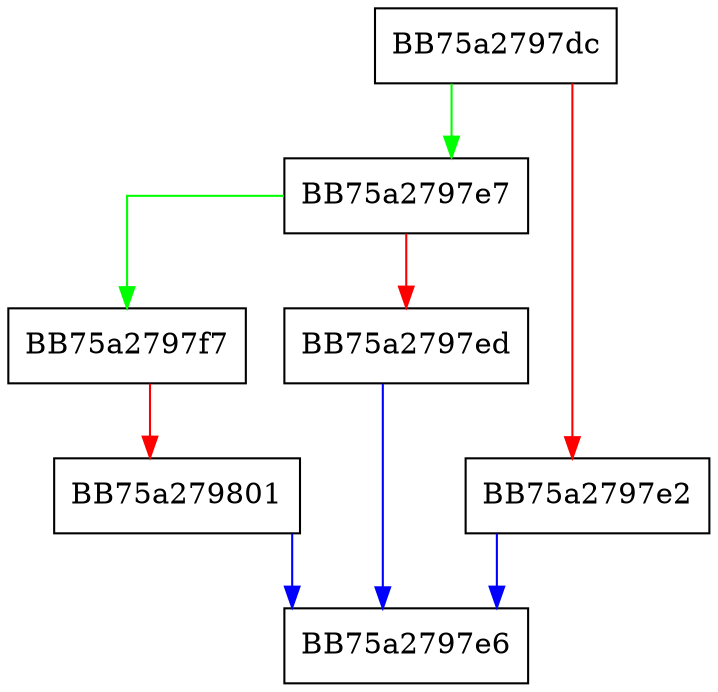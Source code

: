 digraph sqlite3VdbeRealValue {
  node [shape="box"];
  graph [splines=ortho];
  BB75a2797dc -> BB75a2797e7 [color="green"];
  BB75a2797dc -> BB75a2797e2 [color="red"];
  BB75a2797e2 -> BB75a2797e6 [color="blue"];
  BB75a2797e7 -> BB75a2797f7 [color="green"];
  BB75a2797e7 -> BB75a2797ed [color="red"];
  BB75a2797ed -> BB75a2797e6 [color="blue"];
  BB75a2797f7 -> BB75a279801 [color="red"];
  BB75a279801 -> BB75a2797e6 [color="blue"];
}